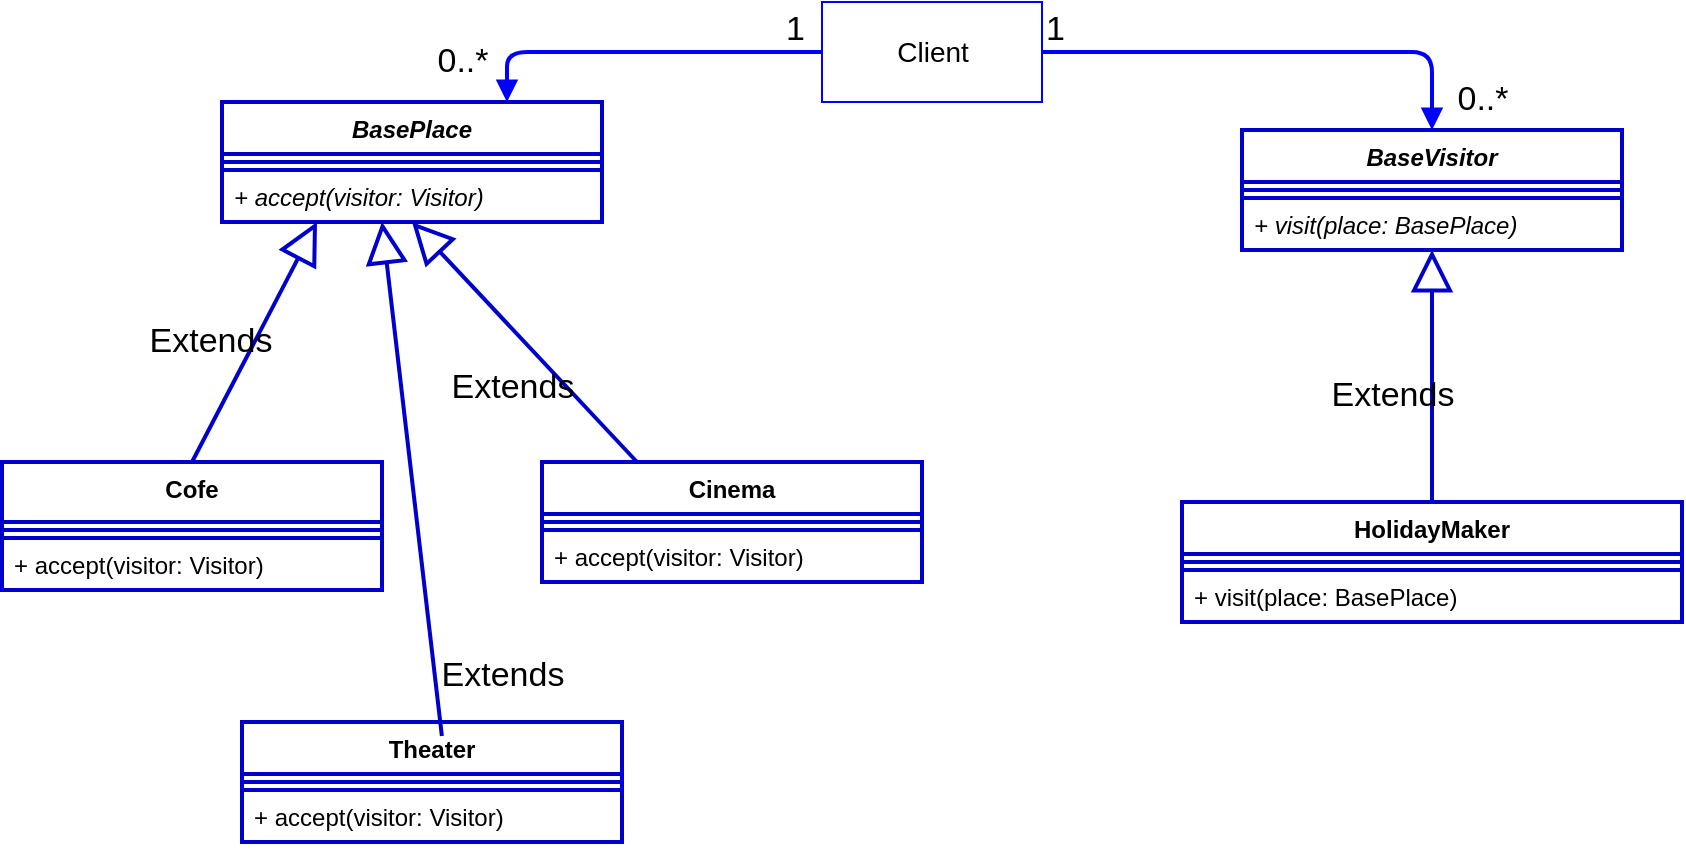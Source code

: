 <mxfile version="21.3.8" type="device">
  <diagram id="9WygcgL6JWCiubNsI7kS" name="Page-1">
    <mxGraphModel dx="1081" dy="458" grid="1" gridSize="10" guides="1" tooltips="1" connect="1" arrows="1" fold="1" page="1" pageScale="1" pageWidth="850" pageHeight="1100" background="#ffffff" math="0" shadow="0">
      <root>
        <mxCell id="0" />
        <mxCell id="1" parent="0" />
        <mxCell id="2" value="BasePlace" style="swimlane;fontStyle=3;align=center;verticalAlign=top;childLayout=stackLayout;horizontal=1;startSize=26;horizontalStack=0;resizeParent=1;resizeParentMax=0;resizeLast=0;collapsible=1;marginBottom=0;fontColor=#000000;strokeColor=#0000CC;strokeWidth=2;fillColor=#FFFFFF;" parent="1" vertex="1">
          <mxGeometry x="120" y="70" width="190" height="60" as="geometry" />
        </mxCell>
        <mxCell id="4" value="" style="line;strokeWidth=2;align=left;verticalAlign=middle;spacingTop=-1;spacingLeft=3;spacingRight=3;rotatable=0;labelPosition=right;points=[];portConstraint=eastwest;fontColor=#000000;strokeColor=#0000CC;fillColor=#FFFFFF;" parent="2" vertex="1">
          <mxGeometry y="26" width="190" height="8" as="geometry" />
        </mxCell>
        <mxCell id="5" value="+ accept(visitor: Visitor)" style="text;align=left;verticalAlign=top;spacingLeft=4;spacingRight=4;overflow=hidden;rotatable=0;points=[[0,0.5],[1,0.5]];portConstraint=eastwest;fontColor=#000000;strokeColor=#0000CC;strokeWidth=2;fillColor=#FFFFFF;fontStyle=2" parent="2" vertex="1">
          <mxGeometry y="34" width="190" height="26" as="geometry" />
        </mxCell>
        <mxCell id="7" value="Cofe" style="swimlane;fontStyle=1;align=center;verticalAlign=top;childLayout=stackLayout;horizontal=1;startSize=30;horizontalStack=0;resizeParent=1;resizeParentMax=0;resizeLast=0;collapsible=1;marginBottom=0;fontColor=#000000;strokeColor=#0000CC;strokeWidth=2;fillColor=#FFFFFF;" parent="1" vertex="1">
          <mxGeometry x="10" y="250" width="190" height="64" as="geometry" />
        </mxCell>
        <mxCell id="8" value="" style="line;strokeWidth=2;align=left;verticalAlign=middle;spacingTop=-1;spacingLeft=3;spacingRight=3;rotatable=0;labelPosition=right;points=[];portConstraint=eastwest;fontColor=#000000;strokeColor=#0000CC;fillColor=#FFFFFF;" parent="7" vertex="1">
          <mxGeometry y="30" width="190" height="8" as="geometry" />
        </mxCell>
        <mxCell id="9" value="+ accept(visitor: Visitor)" style="text;align=left;verticalAlign=top;spacingLeft=4;spacingRight=4;overflow=hidden;rotatable=0;points=[[0,0.5],[1,0.5]];portConstraint=eastwest;fontColor=#000000;strokeColor=#0000CC;strokeWidth=2;fillColor=#FFFFFF;fontStyle=0" parent="7" vertex="1">
          <mxGeometry y="38" width="190" height="26" as="geometry" />
        </mxCell>
        <mxCell id="10" value="Cinema" style="swimlane;fontStyle=1;align=center;verticalAlign=top;childLayout=stackLayout;horizontal=1;startSize=26;horizontalStack=0;resizeParent=1;resizeParentMax=0;resizeLast=0;collapsible=1;marginBottom=0;fontColor=#000000;strokeColor=#0000CC;strokeWidth=2;fillColor=#FFFFFF;" parent="1" vertex="1">
          <mxGeometry x="280" y="250" width="190" height="60" as="geometry" />
        </mxCell>
        <mxCell id="11" value="" style="line;strokeWidth=2;align=left;verticalAlign=middle;spacingTop=-1;spacingLeft=3;spacingRight=3;rotatable=0;labelPosition=right;points=[];portConstraint=eastwest;fontColor=#000000;strokeColor=#0000CC;fillColor=#FFFFFF;" parent="10" vertex="1">
          <mxGeometry y="26" width="190" height="8" as="geometry" />
        </mxCell>
        <mxCell id="12" value="+ accept(visitor: Visitor)" style="text;align=left;verticalAlign=top;spacingLeft=4;spacingRight=4;overflow=hidden;rotatable=0;points=[[0,0.5],[1,0.5]];portConstraint=eastwest;fontColor=#000000;strokeColor=#0000CC;strokeWidth=2;fillColor=#FFFFFF;fontStyle=0" parent="10" vertex="1">
          <mxGeometry y="34" width="190" height="26" as="geometry" />
        </mxCell>
        <mxCell id="15" value="BaseVisitor" style="swimlane;fontStyle=3;align=center;verticalAlign=top;childLayout=stackLayout;horizontal=1;startSize=26;horizontalStack=0;resizeParent=1;resizeParentMax=0;resizeLast=0;collapsible=1;marginBottom=0;fontColor=#000000;strokeColor=#0000CC;strokeWidth=2;fillColor=#FFFFFF;" parent="1" vertex="1">
          <mxGeometry x="630" y="84" width="190" height="60" as="geometry" />
        </mxCell>
        <mxCell id="16" value="" style="line;strokeWidth=2;align=left;verticalAlign=middle;spacingTop=-1;spacingLeft=3;spacingRight=3;rotatable=0;labelPosition=right;points=[];portConstraint=eastwest;fontColor=#000000;strokeColor=#0000CC;fillColor=#FFFFFF;" parent="15" vertex="1">
          <mxGeometry y="26" width="190" height="8" as="geometry" />
        </mxCell>
        <mxCell id="17" value="+ visit(place: BasePlace)" style="text;align=left;verticalAlign=top;spacingLeft=4;spacingRight=4;overflow=hidden;rotatable=0;points=[[0,0.5],[1,0.5]];portConstraint=eastwest;fontColor=#000000;strokeColor=#0000CC;strokeWidth=2;fillColor=#FFFFFF;fontStyle=2" parent="15" vertex="1">
          <mxGeometry y="34" width="190" height="26" as="geometry" />
        </mxCell>
        <mxCell id="19" value="HolidayMaker" style="swimlane;fontStyle=1;align=center;verticalAlign=top;childLayout=stackLayout;horizontal=1;startSize=26;horizontalStack=0;resizeParent=1;resizeParentMax=0;resizeLast=0;collapsible=1;marginBottom=0;fontColor=#000000;strokeColor=#0000CC;strokeWidth=2;fillColor=#FFFFFF;" parent="1" vertex="1">
          <mxGeometry x="600" y="270" width="250" height="60" as="geometry" />
        </mxCell>
        <mxCell id="20" value="" style="line;strokeWidth=2;align=left;verticalAlign=middle;spacingTop=-1;spacingLeft=3;spacingRight=3;rotatable=0;labelPosition=right;points=[];portConstraint=eastwest;fontColor=#000000;strokeColor=#0000CC;fillColor=#FFFFFF;" parent="19" vertex="1">
          <mxGeometry y="26" width="250" height="8" as="geometry" />
        </mxCell>
        <mxCell id="21" value="+ visit(place: BasePlace)" style="text;align=left;verticalAlign=top;spacingLeft=4;spacingRight=4;overflow=hidden;rotatable=0;points=[[0,0.5],[1,0.5]];portConstraint=eastwest;fontColor=#000000;strokeColor=#0000CC;strokeWidth=2;fillColor=#FFFFFF;fontStyle=0" parent="19" vertex="1">
          <mxGeometry y="34" width="250" height="26" as="geometry" />
        </mxCell>
        <mxCell id="23" value="Extends" style="endArrow=block;endSize=16;endFill=0;html=1;exitX=0.5;exitY=0;exitDx=0;exitDy=0;entryX=0.25;entryY=1;entryDx=0;entryDy=0;strokeWidth=2;strokeColor=#0000CC;fontSize=17;fontColor=#000000;labelBackgroundColor=none;" parent="1" source="7" target="2" edge="1">
          <mxGeometry x="-0.149" y="20" width="160" relative="1" as="geometry">
            <mxPoint x="245" y="280" as="sourcePoint" />
            <mxPoint x="467.5" y="156" as="targetPoint" />
            <mxPoint as="offset" />
          </mxGeometry>
        </mxCell>
        <mxCell id="24" value="Extends" style="endArrow=block;endSize=16;endFill=0;html=1;exitX=0.25;exitY=0;exitDx=0;exitDy=0;entryX=0.5;entryY=1;entryDx=0;entryDy=0;strokeWidth=2;strokeColor=#0000CC;fontSize=17;fontColor=#000000;labelBackgroundColor=none;" parent="1" source="10" target="2" edge="1">
          <mxGeometry x="-0.149" y="20" width="160" relative="1" as="geometry">
            <mxPoint x="255" y="290" as="sourcePoint" />
            <mxPoint x="477.5" y="166" as="targetPoint" />
            <mxPoint as="offset" />
          </mxGeometry>
        </mxCell>
        <mxCell id="25" value="Extends" style="endArrow=block;endSize=16;endFill=0;html=1;exitX=0.5;exitY=0;exitDx=0;exitDy=0;entryX=0.5;entryY=1;entryDx=0;entryDy=0;strokeWidth=2;strokeColor=#0000CC;fontSize=17;fontColor=#000000;labelBackgroundColor=none;" parent="1" source="19" target="15" edge="1">
          <mxGeometry x="-0.149" y="20" width="160" relative="1" as="geometry">
            <mxPoint x="265" y="300" as="sourcePoint" />
            <mxPoint x="487.5" y="176" as="targetPoint" />
            <mxPoint as="offset" />
          </mxGeometry>
        </mxCell>
        <mxCell id="26" value="Client" style="html=1;fillColor=#FFFFFF;fontColor=#000000;fontSize=14;strokeColor=#0000FF;" parent="1" vertex="1">
          <mxGeometry x="420" y="20" width="110" height="50" as="geometry" />
        </mxCell>
        <mxCell id="27" value="name" style="endArrow=block;endFill=1;html=1;edgeStyle=orthogonalEdgeStyle;align=left;verticalAlign=top;fontSize=14;entryX=0.75;entryY=0;entryDx=0;entryDy=0;exitX=0;exitY=0.5;exitDx=0;exitDy=0;strokeWidth=2;strokeColor=#0000FF;noLabel=1;fontColor=none;" parent="1" source="26" target="2" edge="1">
          <mxGeometry x="-1" relative="1" as="geometry">
            <mxPoint x="340" y="150" as="sourcePoint" />
            <mxPoint x="500" y="150" as="targetPoint" />
          </mxGeometry>
        </mxCell>
        <mxCell id="28" value="1" style="edgeLabel;resizable=0;html=1;align=left;verticalAlign=bottom;fontSize=17;fontColor=#000000;labelBackgroundColor=none;" parent="27" connectable="0" vertex="1">
          <mxGeometry x="-1" relative="1" as="geometry">
            <mxPoint x="-20" as="offset" />
          </mxGeometry>
        </mxCell>
        <mxCell id="29" value="name" style="endArrow=block;endFill=1;html=1;edgeStyle=orthogonalEdgeStyle;align=left;verticalAlign=top;fontSize=14;entryX=0.5;entryY=0;entryDx=0;entryDy=0;exitX=1;exitY=0.5;exitDx=0;exitDy=0;strokeWidth=2;strokeColor=#0000FF;noLabel=1;fontColor=none;" parent="1" source="26" target="15" edge="1">
          <mxGeometry x="-1" relative="1" as="geometry">
            <mxPoint x="430" y="55" as="sourcePoint" />
            <mxPoint x="272.5" y="80" as="targetPoint" />
          </mxGeometry>
        </mxCell>
        <mxCell id="30" value="1" style="edgeLabel;resizable=0;html=1;align=left;verticalAlign=bottom;fontSize=17;fontColor=#000000;labelBackgroundColor=none;" parent="29" connectable="0" vertex="1">
          <mxGeometry x="-1" relative="1" as="geometry" />
        </mxCell>
        <mxCell id="31" value="0..*" style="text;html=1;align=center;verticalAlign=middle;resizable=0;points=[];autosize=1;strokeColor=none;fontSize=17;fontColor=#000000;" parent="1" vertex="1">
          <mxGeometry x="220" y="35" width="40" height="30" as="geometry" />
        </mxCell>
        <mxCell id="32" value="0..*" style="text;html=1;align=center;verticalAlign=middle;resizable=0;points=[];autosize=1;strokeColor=none;fontSize=17;fontColor=#000000;" parent="1" vertex="1">
          <mxGeometry x="730" y="54" width="40" height="30" as="geometry" />
        </mxCell>
        <mxCell id="CgxDsQWiJgegPk9_Hm8D-32" value="Theater" style="swimlane;fontStyle=1;align=center;verticalAlign=top;childLayout=stackLayout;horizontal=1;startSize=26;horizontalStack=0;resizeParent=1;resizeParentMax=0;resizeLast=0;collapsible=1;marginBottom=0;fontColor=#000000;strokeColor=#0000CC;strokeWidth=2;fillColor=#FFFFFF;" vertex="1" parent="1">
          <mxGeometry x="130" y="380" width="190" height="60" as="geometry" />
        </mxCell>
        <mxCell id="CgxDsQWiJgegPk9_Hm8D-33" value="" style="line;strokeWidth=2;align=left;verticalAlign=middle;spacingTop=-1;spacingLeft=3;spacingRight=3;rotatable=0;labelPosition=right;points=[];portConstraint=eastwest;fontColor=#000000;strokeColor=#0000CC;fillColor=#FFFFFF;" vertex="1" parent="CgxDsQWiJgegPk9_Hm8D-32">
          <mxGeometry y="26" width="190" height="8" as="geometry" />
        </mxCell>
        <mxCell id="CgxDsQWiJgegPk9_Hm8D-34" value="+ accept(visitor: Visitor)" style="text;align=left;verticalAlign=top;spacingLeft=4;spacingRight=4;overflow=hidden;rotatable=0;points=[[0,0.5],[1,0.5]];portConstraint=eastwest;fontColor=#000000;strokeColor=#0000CC;strokeWidth=2;fillColor=#FFFFFF;fontStyle=0" vertex="1" parent="CgxDsQWiJgegPk9_Hm8D-32">
          <mxGeometry y="34" width="190" height="26" as="geometry" />
        </mxCell>
        <mxCell id="CgxDsQWiJgegPk9_Hm8D-36" value="Extends" style="endArrow=block;endSize=16;endFill=0;html=1;exitX=0.526;exitY=0.116;exitDx=0;exitDy=0;entryX=0.421;entryY=1;entryDx=0;entryDy=0;strokeWidth=2;strokeColor=#0000CC;fontSize=17;fontColor=#000000;labelBackgroundColor=none;entryPerimeter=0;exitPerimeter=0;" edge="1" parent="1" source="CgxDsQWiJgegPk9_Hm8D-32" target="5">
          <mxGeometry x="-0.799" y="-33" width="160" relative="1" as="geometry">
            <mxPoint x="230" y="300" as="sourcePoint" />
            <mxPoint x="117" y="180" as="targetPoint" />
            <mxPoint as="offset" />
          </mxGeometry>
        </mxCell>
      </root>
    </mxGraphModel>
  </diagram>
</mxfile>

